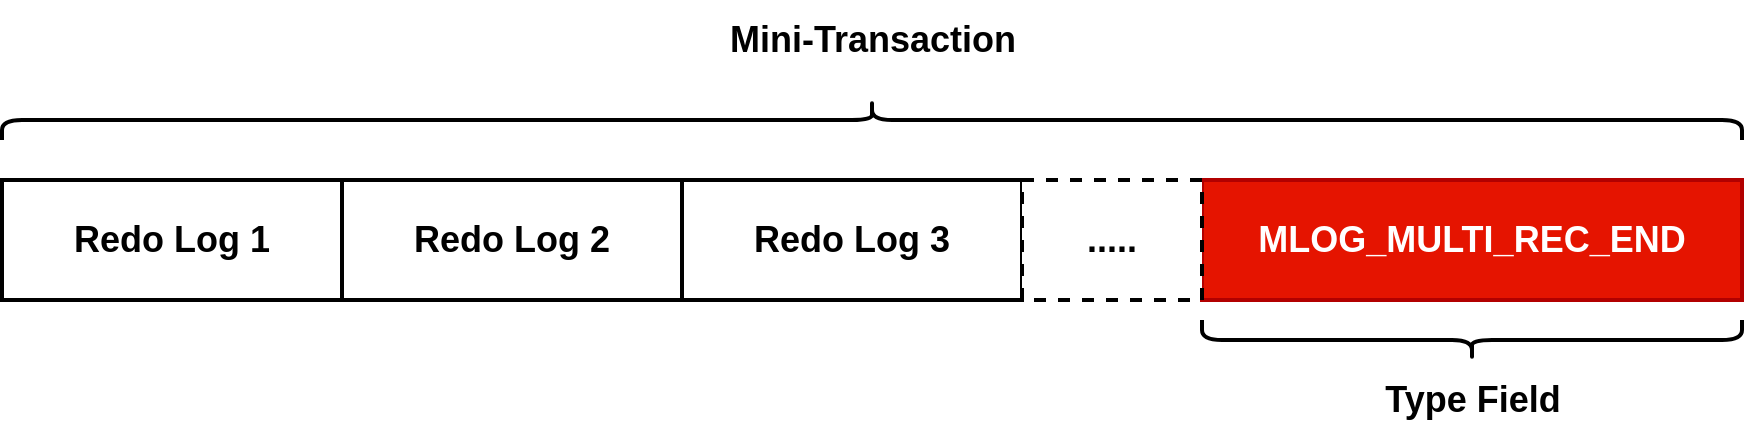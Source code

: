 <mxfile version="20.5.3" type="github">
  <diagram id="1Vha-SiMk9ycFME-SMeP" name="第 1 页">
    <mxGraphModel dx="1044" dy="741" grid="1" gridSize="10" guides="1" tooltips="1" connect="1" arrows="1" fold="1" page="1" pageScale="1" pageWidth="827" pageHeight="1169" math="0" shadow="0">
      <root>
        <mxCell id="0" />
        <mxCell id="1" parent="0" />
        <mxCell id="tvhGSAr4-qhXhOVwlWPS-1" value="&lt;b&gt;&lt;font style=&quot;font-size: 18px;&quot;&gt;Redo Log 1&lt;/font&gt;&lt;/b&gt;" style="rounded=0;whiteSpace=wrap;html=1;strokeWidth=2;" vertex="1" parent="1">
          <mxGeometry x="70" y="270" width="170" height="60" as="geometry" />
        </mxCell>
        <mxCell id="tvhGSAr4-qhXhOVwlWPS-2" value="&lt;b&gt;&lt;font style=&quot;font-size: 18px;&quot;&gt;Redo Log 2&lt;/font&gt;&lt;/b&gt;" style="rounded=0;whiteSpace=wrap;html=1;strokeWidth=2;" vertex="1" parent="1">
          <mxGeometry x="240" y="270" width="170" height="60" as="geometry" />
        </mxCell>
        <mxCell id="tvhGSAr4-qhXhOVwlWPS-3" value="&lt;b&gt;&lt;font style=&quot;font-size: 18px;&quot;&gt;Redo Log 3&lt;/font&gt;&lt;/b&gt;" style="rounded=0;whiteSpace=wrap;html=1;strokeWidth=2;" vertex="1" parent="1">
          <mxGeometry x="410" y="270" width="170" height="60" as="geometry" />
        </mxCell>
        <mxCell id="tvhGSAr4-qhXhOVwlWPS-4" value="&lt;span style=&quot;font-size: 18px;&quot;&gt;&lt;b&gt;MLOG_MULTI_REC_END&lt;/b&gt;&lt;/span&gt;" style="rounded=0;whiteSpace=wrap;html=1;strokeWidth=2;fillColor=#e51400;fontColor=#ffffff;strokeColor=#B20000;" vertex="1" parent="1">
          <mxGeometry x="670" y="270" width="270" height="60" as="geometry" />
        </mxCell>
        <mxCell id="tvhGSAr4-qhXhOVwlWPS-5" value="&lt;b&gt;.....&lt;/b&gt;" style="rounded=0;whiteSpace=wrap;html=1;strokeWidth=2;fontSize=18;dashed=1;" vertex="1" parent="1">
          <mxGeometry x="580" y="270" width="90" height="60" as="geometry" />
        </mxCell>
        <mxCell id="tvhGSAr4-qhXhOVwlWPS-6" value="" style="shape=curlyBracket;whiteSpace=wrap;html=1;rounded=1;labelPosition=left;verticalLabelPosition=middle;align=right;verticalAlign=middle;strokeWidth=2;fontSize=18;rotation=-90;" vertex="1" parent="1">
          <mxGeometry x="795" y="215" width="20" height="270" as="geometry" />
        </mxCell>
        <mxCell id="tvhGSAr4-qhXhOVwlWPS-7" value="&lt;b&gt;Type Field&lt;/b&gt;" style="text;html=1;align=center;verticalAlign=middle;resizable=0;points=[];autosize=1;strokeColor=none;fillColor=none;fontSize=18;" vertex="1" parent="1">
          <mxGeometry x="750" y="360" width="110" height="40" as="geometry" />
        </mxCell>
        <mxCell id="tvhGSAr4-qhXhOVwlWPS-8" value="" style="shape=curlyBracket;whiteSpace=wrap;html=1;rounded=1;labelPosition=left;verticalLabelPosition=middle;align=right;verticalAlign=middle;strokeWidth=2;fontSize=18;rotation=90;" vertex="1" parent="1">
          <mxGeometry x="495" y="-195" width="20" height="870" as="geometry" />
        </mxCell>
        <mxCell id="tvhGSAr4-qhXhOVwlWPS-9" value="&lt;b&gt;Mini-Transaction&lt;/b&gt;" style="text;html=1;align=center;verticalAlign=middle;resizable=0;points=[];autosize=1;strokeColor=none;fillColor=none;fontSize=18;" vertex="1" parent="1">
          <mxGeometry x="420" y="180" width="170" height="40" as="geometry" />
        </mxCell>
      </root>
    </mxGraphModel>
  </diagram>
</mxfile>
